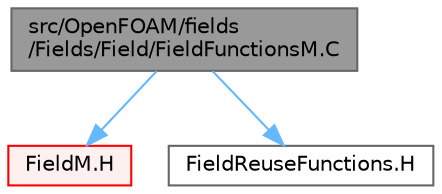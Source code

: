 digraph "src/OpenFOAM/fields/Fields/Field/FieldFunctionsM.C"
{
 // LATEX_PDF_SIZE
  bgcolor="transparent";
  edge [fontname=Helvetica,fontsize=10,labelfontname=Helvetica,labelfontsize=10];
  node [fontname=Helvetica,fontsize=10,shape=box,height=0.2,width=0.4];
  Node1 [id="Node000001",label="src/OpenFOAM/fields\l/Fields/Field/FieldFunctionsM.C",height=0.2,width=0.4,color="gray40", fillcolor="grey60", style="filled", fontcolor="black",tooltip=" "];
  Node1 -> Node2 [id="edge1_Node000001_Node000002",color="steelblue1",style="solid",tooltip=" "];
  Node2 [id="Node000002",label="FieldM.H",height=0.2,width=0.4,color="red", fillcolor="#FFF0F0", style="filled",URL="$FieldM_8H.html",tooltip="Declaration macros for Field<Type> algebra."];
  Node1 -> Node71 [id="edge2_Node000001_Node000071",color="steelblue1",style="solid",tooltip=" "];
  Node71 [id="Node000071",label="FieldReuseFunctions.H",height=0.2,width=0.4,color="grey40", fillcolor="white", style="filled",URL="$FieldReuseFunctions_8H.html",tooltip=" "];
}
